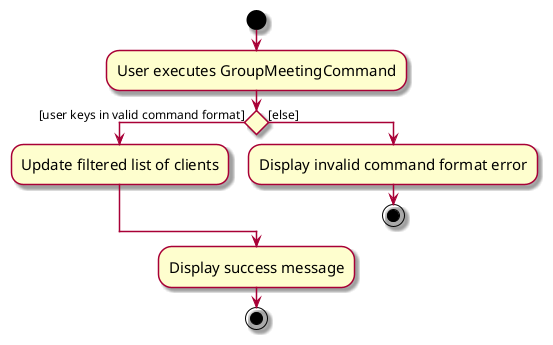 @startuml
skin rose
skinparam ActivityFontSize 15
skinparam ArrowFontSize 12
start
:User executes GroupMeetingCommand;

'Since the beta syntax does not support placing the condition outside the
'diamond we place it as the true branch instead.

if () then ([user keys in valid command format])
    :Update filtered list of clients;
else ([else])
    :Display invalid command format error;
stop
endif
:Display success message;
stop
@enduml
